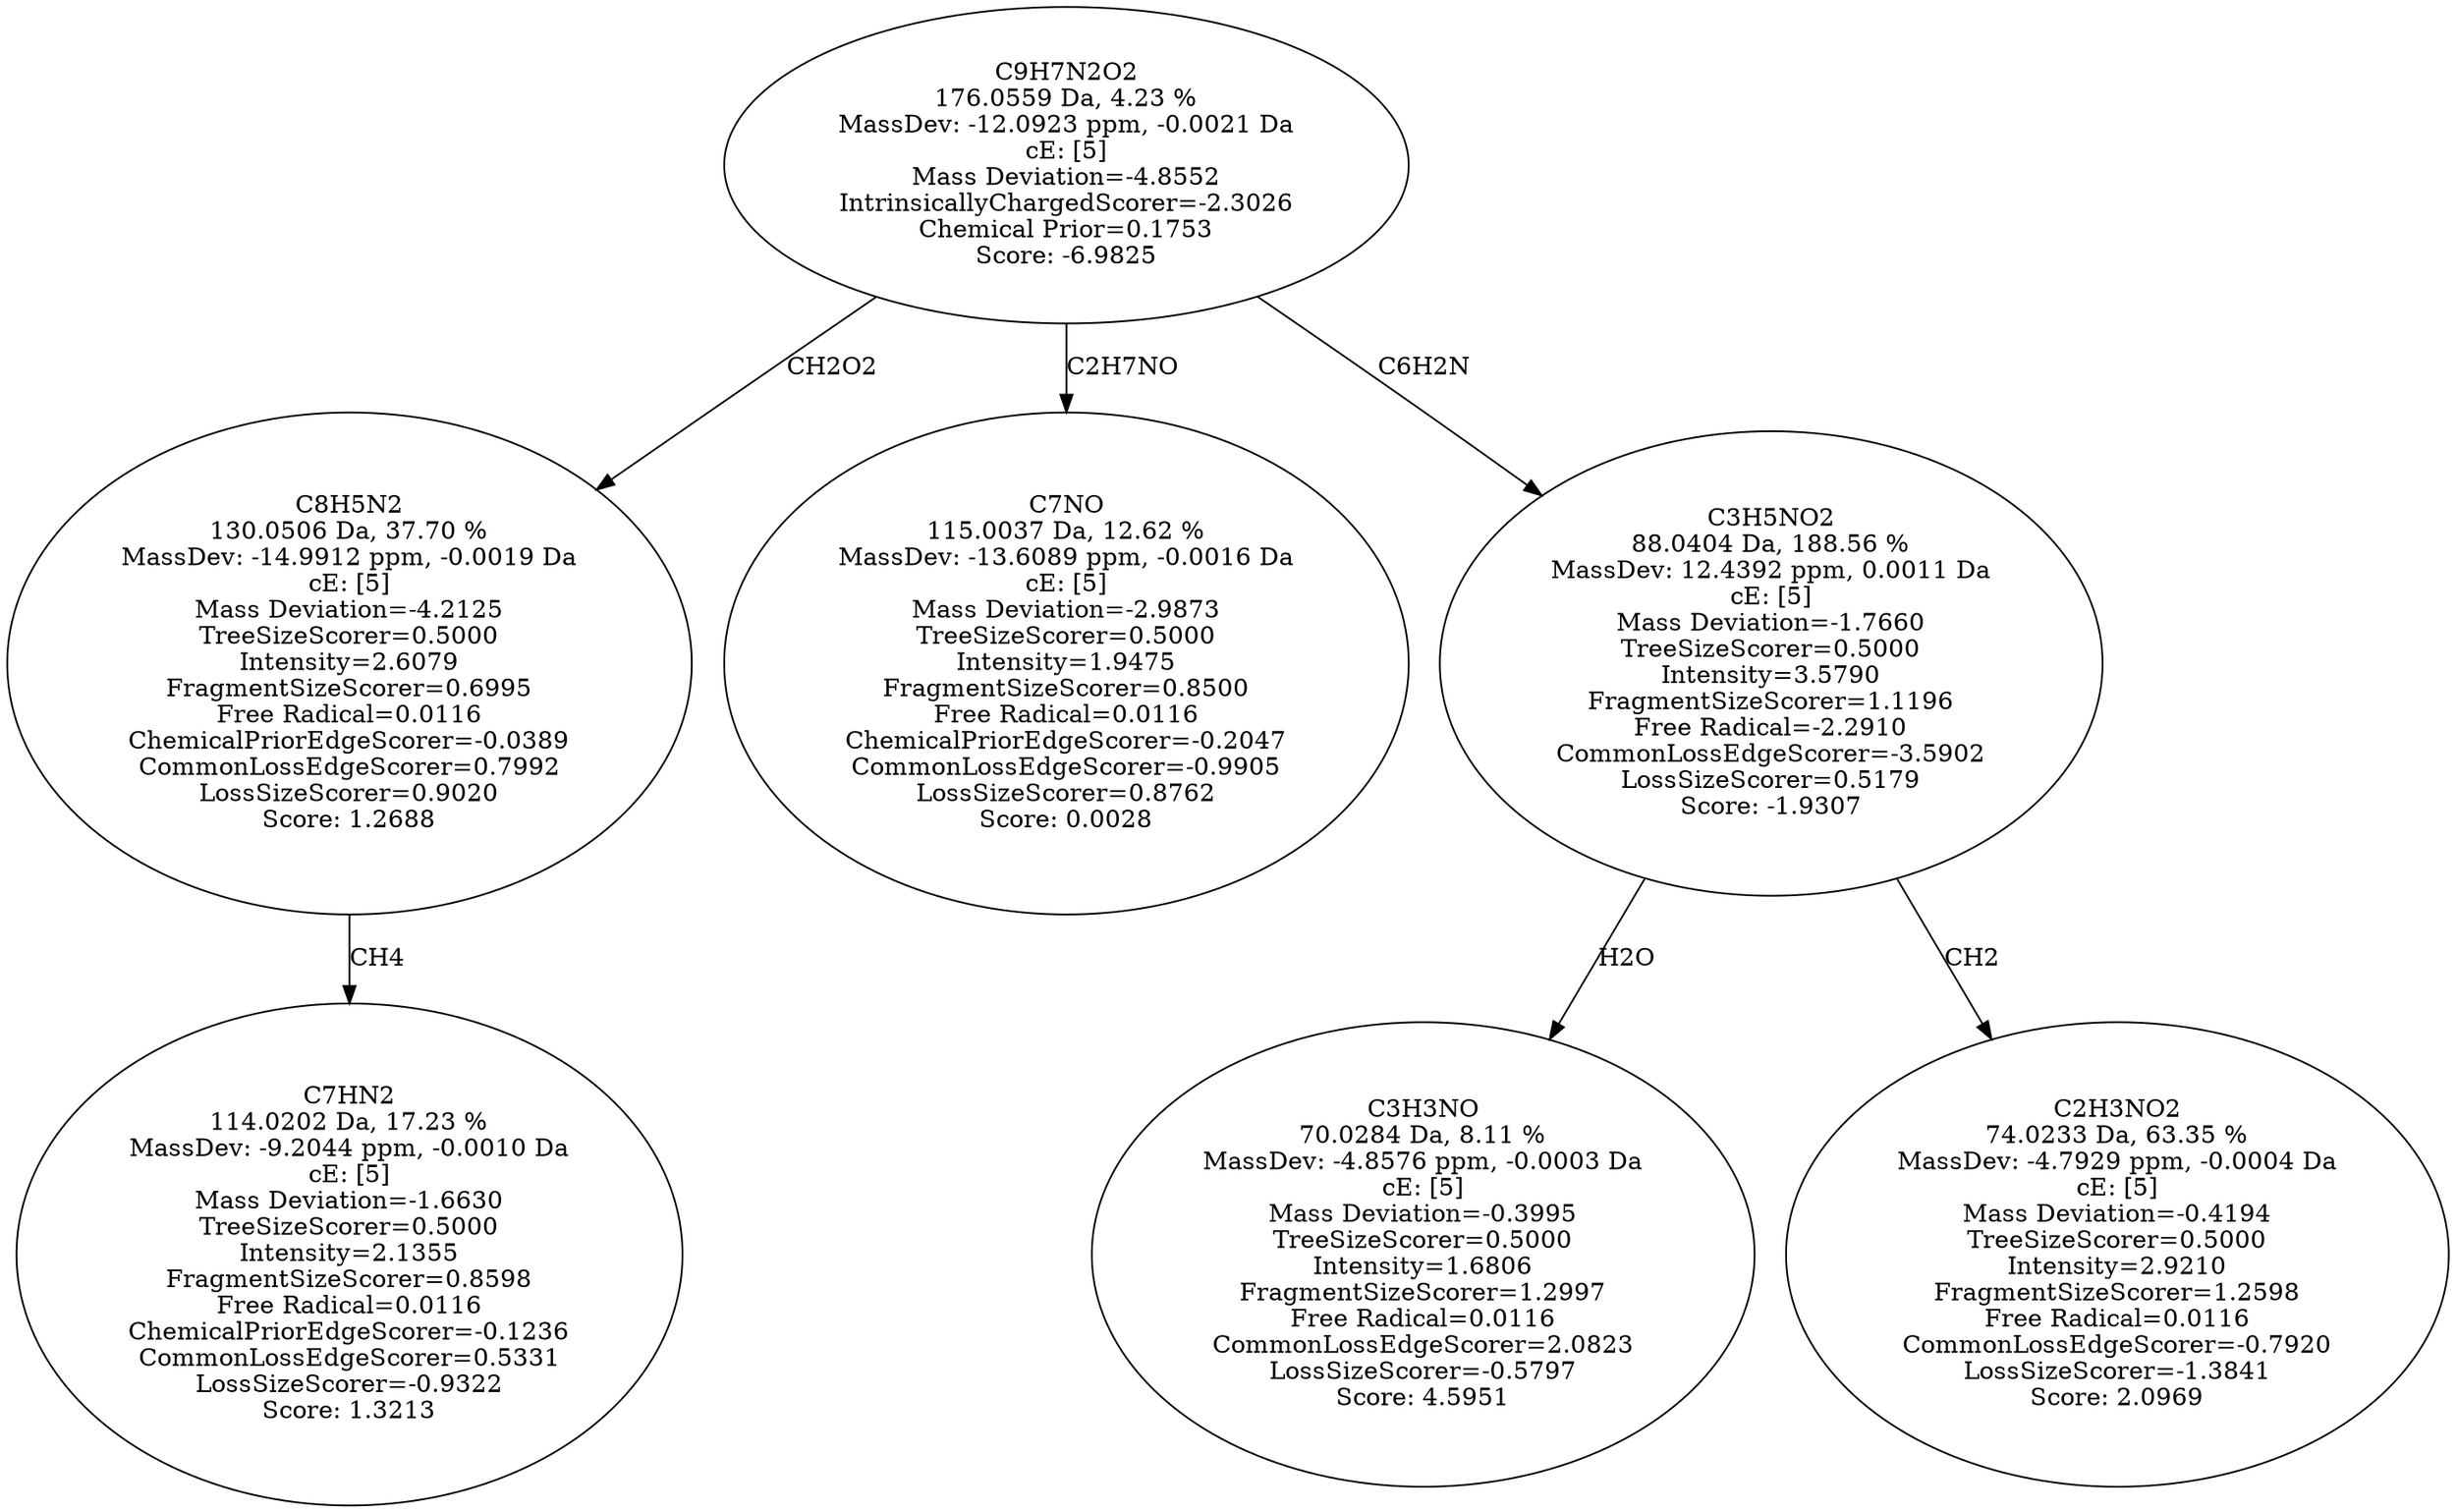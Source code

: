 strict digraph {
v1 [label="C7HN2\n114.0202 Da, 17.23 %\nMassDev: -9.2044 ppm, -0.0010 Da\ncE: [5]\nMass Deviation=-1.6630\nTreeSizeScorer=0.5000\nIntensity=2.1355\nFragmentSizeScorer=0.8598\nFree Radical=0.0116\nChemicalPriorEdgeScorer=-0.1236\nCommonLossEdgeScorer=0.5331\nLossSizeScorer=-0.9322\nScore: 1.3213"];
v2 [label="C8H5N2\n130.0506 Da, 37.70 %\nMassDev: -14.9912 ppm, -0.0019 Da\ncE: [5]\nMass Deviation=-4.2125\nTreeSizeScorer=0.5000\nIntensity=2.6079\nFragmentSizeScorer=0.6995\nFree Radical=0.0116\nChemicalPriorEdgeScorer=-0.0389\nCommonLossEdgeScorer=0.7992\nLossSizeScorer=0.9020\nScore: 1.2688"];
v3 [label="C7NO\n115.0037 Da, 12.62 %\nMassDev: -13.6089 ppm, -0.0016 Da\ncE: [5]\nMass Deviation=-2.9873\nTreeSizeScorer=0.5000\nIntensity=1.9475\nFragmentSizeScorer=0.8500\nFree Radical=0.0116\nChemicalPriorEdgeScorer=-0.2047\nCommonLossEdgeScorer=-0.9905\nLossSizeScorer=0.8762\nScore: 0.0028"];
v4 [label="C3H3NO\n70.0284 Da, 8.11 %\nMassDev: -4.8576 ppm, -0.0003 Da\ncE: [5]\nMass Deviation=-0.3995\nTreeSizeScorer=0.5000\nIntensity=1.6806\nFragmentSizeScorer=1.2997\nFree Radical=0.0116\nCommonLossEdgeScorer=2.0823\nLossSizeScorer=-0.5797\nScore: 4.5951"];
v5 [label="C2H3NO2\n74.0233 Da, 63.35 %\nMassDev: -4.7929 ppm, -0.0004 Da\ncE: [5]\nMass Deviation=-0.4194\nTreeSizeScorer=0.5000\nIntensity=2.9210\nFragmentSizeScorer=1.2598\nFree Radical=0.0116\nCommonLossEdgeScorer=-0.7920\nLossSizeScorer=-1.3841\nScore: 2.0969"];
v6 [label="C3H5NO2\n88.0404 Da, 188.56 %\nMassDev: 12.4392 ppm, 0.0011 Da\ncE: [5]\nMass Deviation=-1.7660\nTreeSizeScorer=0.5000\nIntensity=3.5790\nFragmentSizeScorer=1.1196\nFree Radical=-2.2910\nCommonLossEdgeScorer=-3.5902\nLossSizeScorer=0.5179\nScore: -1.9307"];
v7 [label="C9H7N2O2\n176.0559 Da, 4.23 %\nMassDev: -12.0923 ppm, -0.0021 Da\ncE: [5]\nMass Deviation=-4.8552\nIntrinsicallyChargedScorer=-2.3026\nChemical Prior=0.1753\nScore: -6.9825"];
v2 -> v1 [label="CH4"];
v7 -> v2 [label="CH2O2"];
v7 -> v3 [label="C2H7NO"];
v6 -> v4 [label="H2O"];
v6 -> v5 [label="CH2"];
v7 -> v6 [label="C6H2N"];
}
